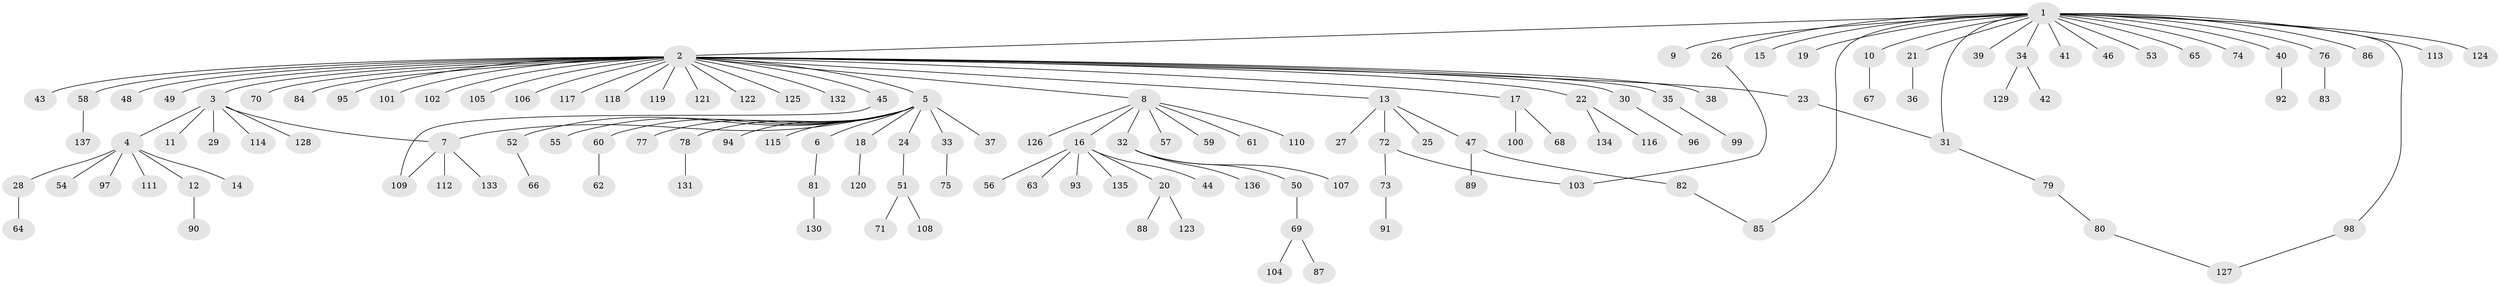 // Generated by graph-tools (version 1.1) at 2025/48/03/09/25 04:48:25]
// undirected, 137 vertices, 142 edges
graph export_dot {
graph [start="1"]
  node [color=gray90,style=filled];
  1;
  2;
  3;
  4;
  5;
  6;
  7;
  8;
  9;
  10;
  11;
  12;
  13;
  14;
  15;
  16;
  17;
  18;
  19;
  20;
  21;
  22;
  23;
  24;
  25;
  26;
  27;
  28;
  29;
  30;
  31;
  32;
  33;
  34;
  35;
  36;
  37;
  38;
  39;
  40;
  41;
  42;
  43;
  44;
  45;
  46;
  47;
  48;
  49;
  50;
  51;
  52;
  53;
  54;
  55;
  56;
  57;
  58;
  59;
  60;
  61;
  62;
  63;
  64;
  65;
  66;
  67;
  68;
  69;
  70;
  71;
  72;
  73;
  74;
  75;
  76;
  77;
  78;
  79;
  80;
  81;
  82;
  83;
  84;
  85;
  86;
  87;
  88;
  89;
  90;
  91;
  92;
  93;
  94;
  95;
  96;
  97;
  98;
  99;
  100;
  101;
  102;
  103;
  104;
  105;
  106;
  107;
  108;
  109;
  110;
  111;
  112;
  113;
  114;
  115;
  116;
  117;
  118;
  119;
  120;
  121;
  122;
  123;
  124;
  125;
  126;
  127;
  128;
  129;
  130;
  131;
  132;
  133;
  134;
  135;
  136;
  137;
  1 -- 2;
  1 -- 9;
  1 -- 10;
  1 -- 15;
  1 -- 19;
  1 -- 21;
  1 -- 26;
  1 -- 31;
  1 -- 34;
  1 -- 39;
  1 -- 40;
  1 -- 41;
  1 -- 46;
  1 -- 53;
  1 -- 65;
  1 -- 74;
  1 -- 76;
  1 -- 85;
  1 -- 86;
  1 -- 98;
  1 -- 113;
  1 -- 124;
  2 -- 3;
  2 -- 5;
  2 -- 8;
  2 -- 13;
  2 -- 17;
  2 -- 22;
  2 -- 23;
  2 -- 30;
  2 -- 35;
  2 -- 38;
  2 -- 43;
  2 -- 45;
  2 -- 48;
  2 -- 49;
  2 -- 58;
  2 -- 70;
  2 -- 84;
  2 -- 95;
  2 -- 101;
  2 -- 102;
  2 -- 105;
  2 -- 106;
  2 -- 117;
  2 -- 118;
  2 -- 119;
  2 -- 121;
  2 -- 122;
  2 -- 125;
  2 -- 132;
  3 -- 4;
  3 -- 7;
  3 -- 11;
  3 -- 29;
  3 -- 114;
  3 -- 128;
  4 -- 12;
  4 -- 14;
  4 -- 28;
  4 -- 54;
  4 -- 97;
  4 -- 111;
  5 -- 6;
  5 -- 7;
  5 -- 18;
  5 -- 24;
  5 -- 33;
  5 -- 37;
  5 -- 52;
  5 -- 55;
  5 -- 60;
  5 -- 77;
  5 -- 78;
  5 -- 94;
  5 -- 115;
  6 -- 81;
  7 -- 109;
  7 -- 112;
  7 -- 133;
  8 -- 16;
  8 -- 32;
  8 -- 57;
  8 -- 59;
  8 -- 61;
  8 -- 110;
  8 -- 126;
  10 -- 67;
  12 -- 90;
  13 -- 25;
  13 -- 27;
  13 -- 47;
  13 -- 72;
  16 -- 20;
  16 -- 44;
  16 -- 56;
  16 -- 63;
  16 -- 93;
  16 -- 135;
  17 -- 68;
  17 -- 100;
  18 -- 120;
  20 -- 88;
  20 -- 123;
  21 -- 36;
  22 -- 116;
  22 -- 134;
  23 -- 31;
  24 -- 51;
  26 -- 103;
  28 -- 64;
  30 -- 96;
  31 -- 79;
  32 -- 50;
  32 -- 107;
  32 -- 136;
  33 -- 75;
  34 -- 42;
  34 -- 129;
  35 -- 99;
  40 -- 92;
  45 -- 109;
  47 -- 82;
  47 -- 89;
  50 -- 69;
  51 -- 71;
  51 -- 108;
  52 -- 66;
  58 -- 137;
  60 -- 62;
  69 -- 87;
  69 -- 104;
  72 -- 73;
  72 -- 103;
  73 -- 91;
  76 -- 83;
  78 -- 131;
  79 -- 80;
  80 -- 127;
  81 -- 130;
  82 -- 85;
  98 -- 127;
}
